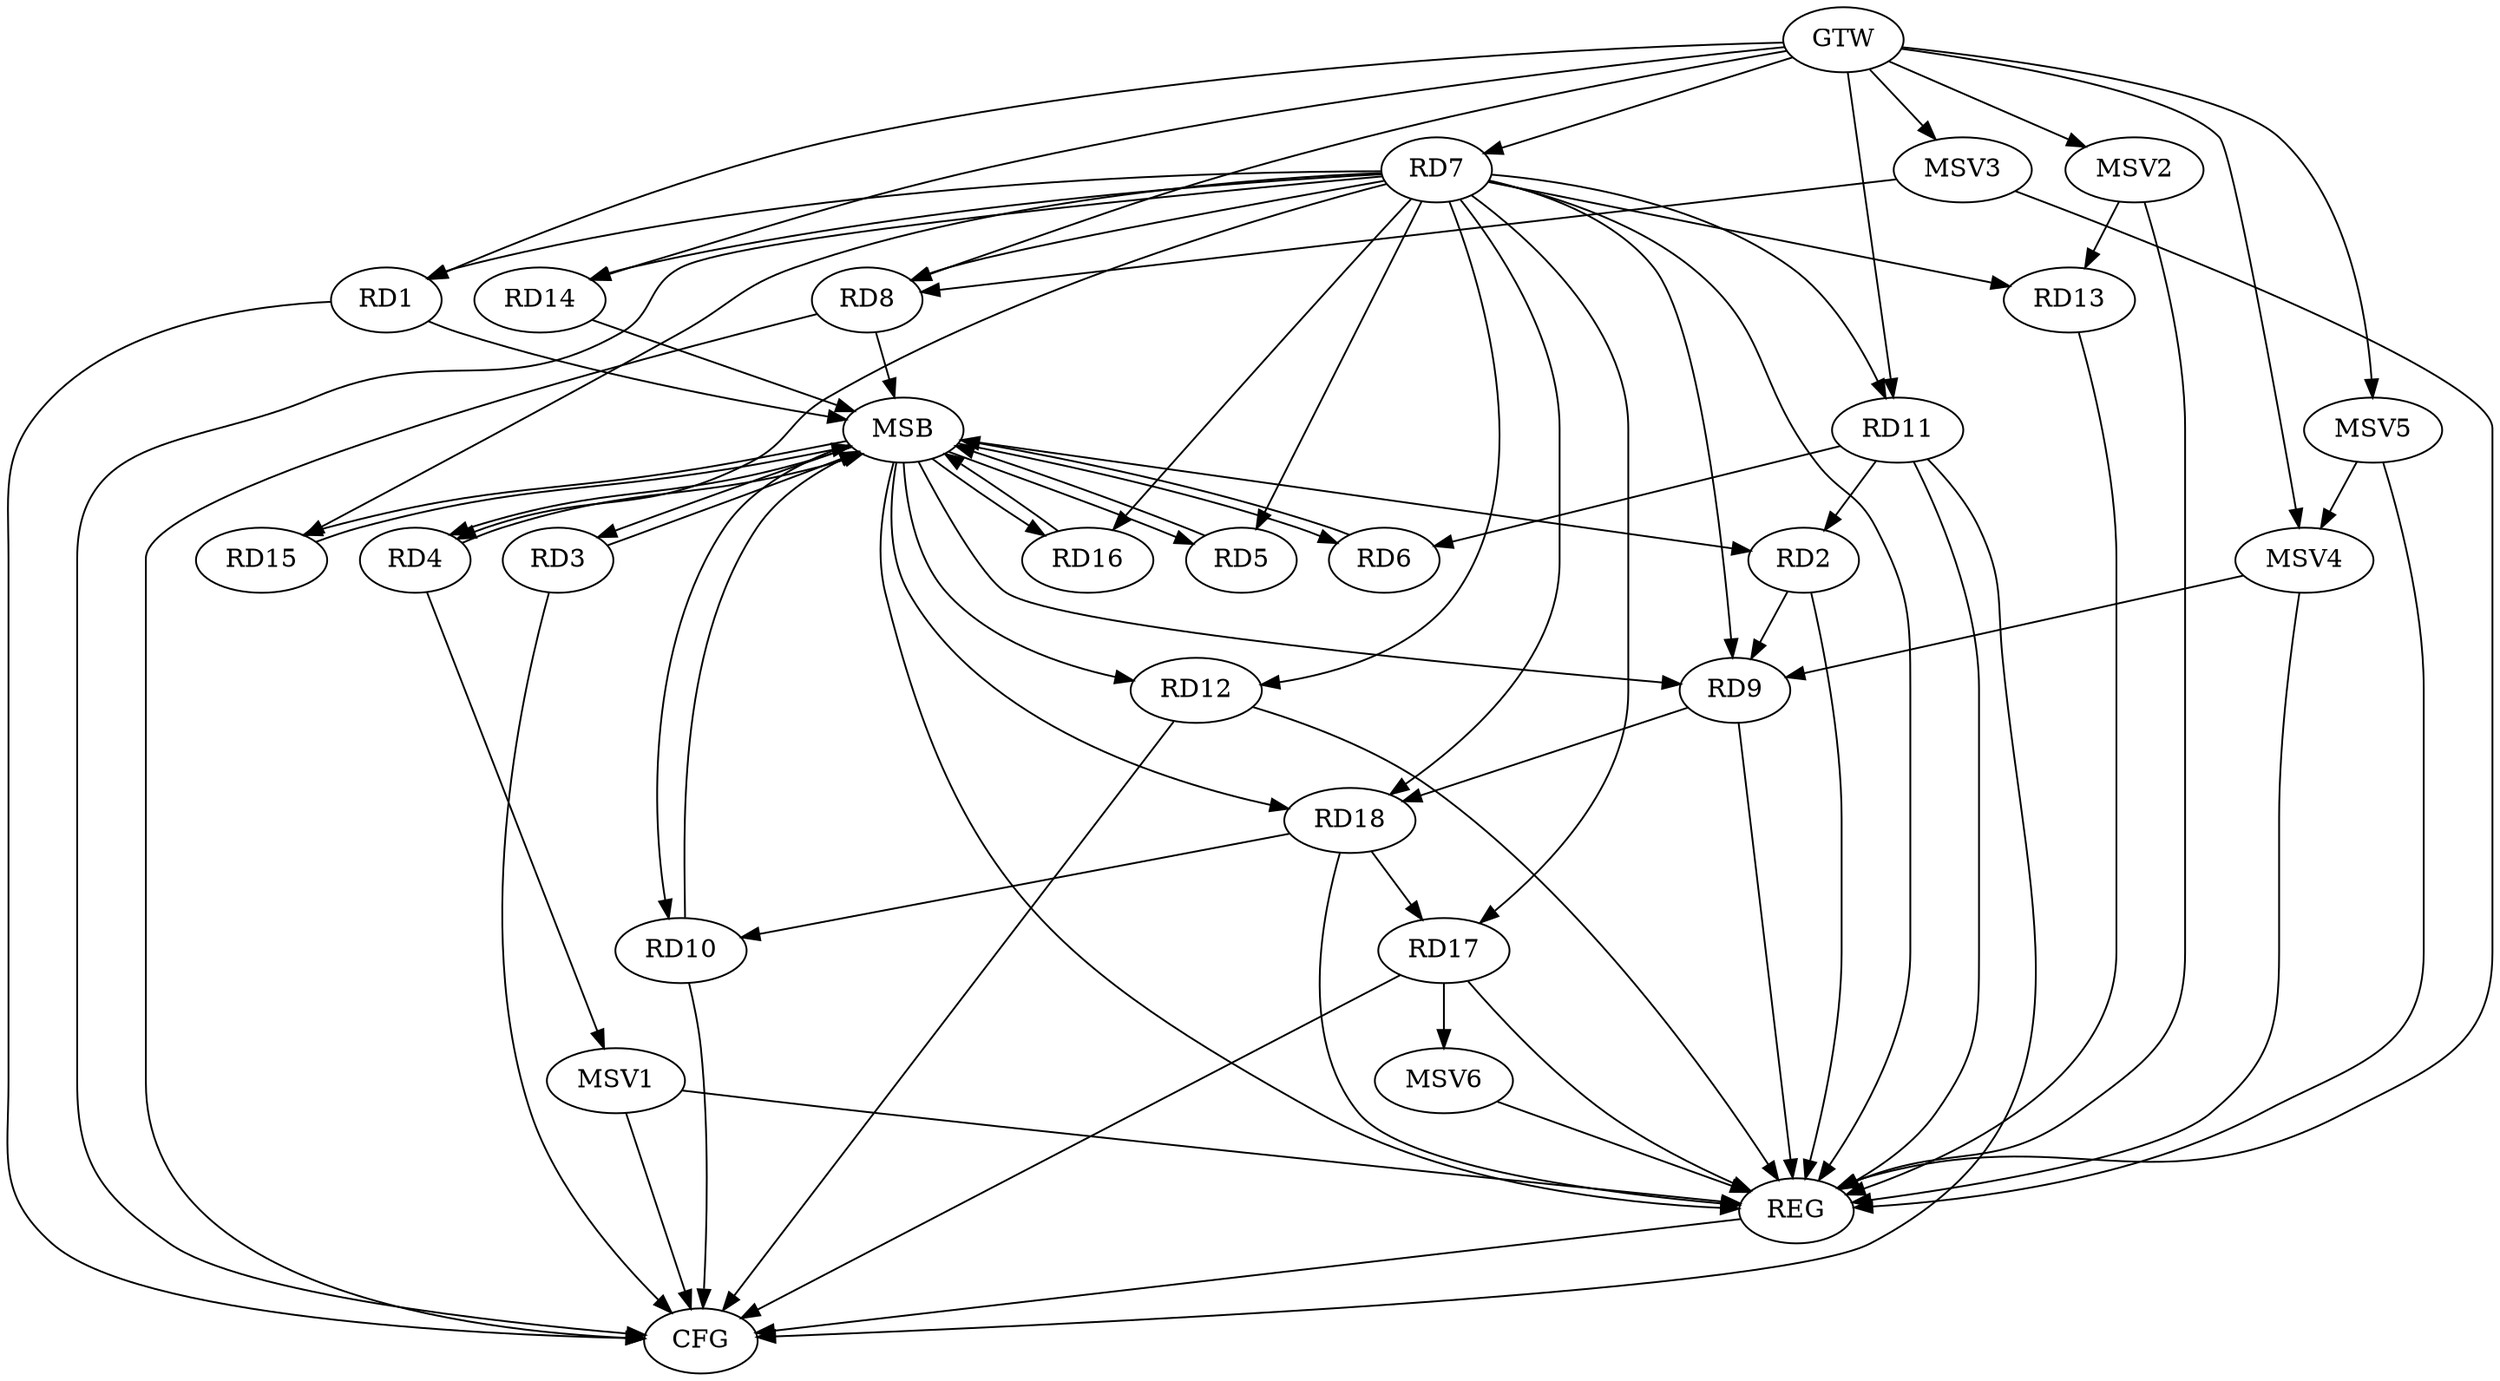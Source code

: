 strict digraph G {
  RD1 [ label="RD1" ];
  RD2 [ label="RD2" ];
  RD3 [ label="RD3" ];
  RD4 [ label="RD4" ];
  RD5 [ label="RD5" ];
  RD6 [ label="RD6" ];
  RD7 [ label="RD7" ];
  RD8 [ label="RD8" ];
  RD9 [ label="RD9" ];
  RD10 [ label="RD10" ];
  RD11 [ label="RD11" ];
  RD12 [ label="RD12" ];
  RD13 [ label="RD13" ];
  RD14 [ label="RD14" ];
  RD15 [ label="RD15" ];
  RD16 [ label="RD16" ];
  RD17 [ label="RD17" ];
  RD18 [ label="RD18" ];
  GTW [ label="GTW" ];
  REG [ label="REG" ];
  MSB [ label="MSB" ];
  CFG [ label="CFG" ];
  MSV1 [ label="MSV1" ];
  MSV2 [ label="MSV2" ];
  MSV3 [ label="MSV3" ];
  MSV4 [ label="MSV4" ];
  MSV5 [ label="MSV5" ];
  MSV6 [ label="MSV6" ];
  RD2 -> RD9;
  RD11 -> RD2;
  RD11 -> RD6;
  RD7 -> RD13;
  RD7 -> RD17;
  RD7 -> RD18;
  RD9 -> RD18;
  RD18 -> RD10;
  RD18 -> RD17;
  GTW -> RD1;
  GTW -> RD7;
  GTW -> RD8;
  GTW -> RD11;
  GTW -> RD14;
  RD2 -> REG;
  RD7 -> REG;
  RD9 -> REG;
  RD11 -> REG;
  RD12 -> REG;
  RD13 -> REG;
  RD17 -> REG;
  RD18 -> REG;
  RD1 -> MSB;
  MSB -> REG;
  RD3 -> MSB;
  MSB -> RD5;
  MSB -> RD12;
  RD4 -> MSB;
  RD5 -> MSB;
  MSB -> RD2;
  RD6 -> MSB;
  MSB -> RD4;
  MSB -> RD15;
  RD8 -> MSB;
  RD10 -> MSB;
  MSB -> RD16;
  MSB -> RD18;
  RD14 -> MSB;
  RD15 -> MSB;
  MSB -> RD9;
  MSB -> RD10;
  RD16 -> MSB;
  MSB -> RD3;
  MSB -> RD6;
  RD10 -> CFG;
  RD8 -> CFG;
  RD1 -> CFG;
  RD17 -> CFG;
  RD3 -> CFG;
  RD11 -> CFG;
  RD12 -> CFG;
  REG -> CFG;
  RD7 -> CFG;
  RD7 -> RD15;
  RD7 -> RD8;
  RD7 -> RD11;
  RD7 -> RD16;
  RD7 -> RD14;
  RD7 -> RD5;
  RD7 -> RD1;
  RD7 -> RD4;
  RD7 -> RD12;
  RD7 -> RD9;
  RD4 -> MSV1;
  MSV1 -> REG;
  MSV1 -> CFG;
  MSV2 -> RD13;
  GTW -> MSV2;
  MSV2 -> REG;
  MSV3 -> RD8;
  GTW -> MSV3;
  MSV3 -> REG;
  MSV4 -> RD9;
  GTW -> MSV4;
  MSV4 -> REG;
  MSV5 -> MSV4;
  GTW -> MSV5;
  MSV5 -> REG;
  RD17 -> MSV6;
  MSV6 -> REG;
}
